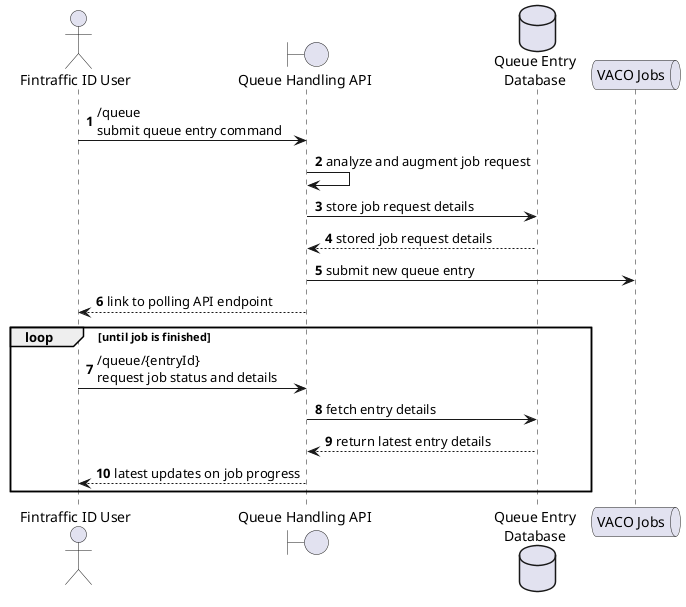 @startuml
'https://plantuml.com/sequence-diagram

autonumber

actor FintrafficUser as "Fintraffic ID User"
boundary QueueAPI as "Queue Handling API"
database EntryDB as "Queue Entry\nDatabase"
queue VacoJobs as "VACO Jobs"

FintrafficUser -> QueueAPI: /queue\nsubmit queue entry command
QueueAPI -> QueueAPI: analyze and augment job request
QueueAPI -> EntryDB: store job request details
QueueAPI <-- EntryDB: stored job request details
QueueAPI -> VacoJobs: submit new queue entry
FintrafficUser <-- QueueAPI: link to polling API endpoint

loop until job is finished
FintrafficUser -> QueueAPI: /queue/{entryId}\nrequest job status and details
QueueAPI -> EntryDB: fetch entry details
QueueAPI <-- EntryDB: return latest entry details
FintrafficUser <-- QueueAPI: latest updates on job progress
end

@enduml
